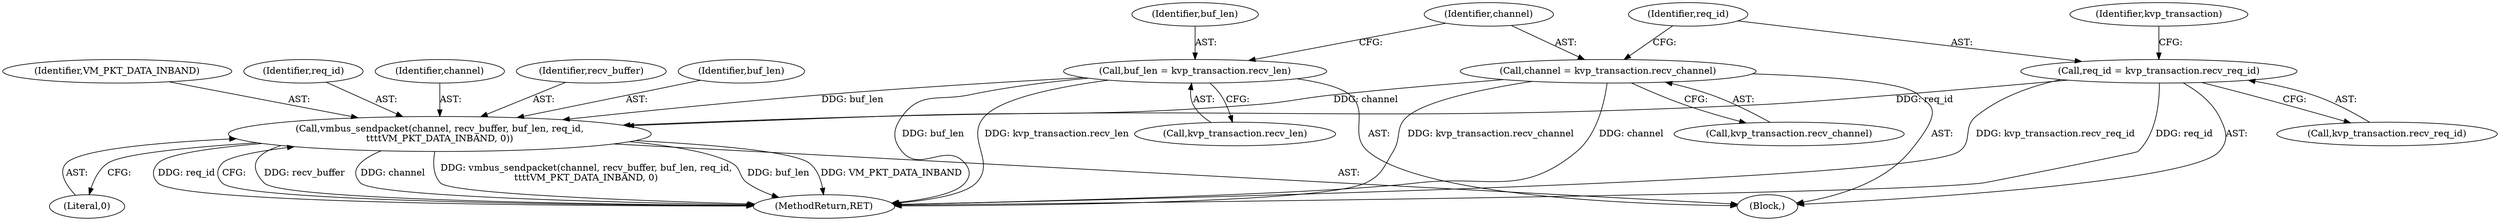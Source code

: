 digraph "0_linux_0720a06a7518c9d0c0125bd5d1f3b6264c55c3dd@API" {
"1000267" [label="(Call,vmbus_sendpacket(channel, recv_buffer, buf_len, req_id,\n\t\t\t\tVM_PKT_DATA_INBAND, 0))"];
"1000138" [label="(Call,channel = kvp_transaction.recv_channel)"];
"1000133" [label="(Call,buf_len = kvp_transaction.recv_len)"];
"1000143" [label="(Call,req_id = kvp_transaction.recv_req_id)"];
"1000133" [label="(Call,buf_len = kvp_transaction.recv_len)"];
"1000135" [label="(Call,kvp_transaction.recv_len)"];
"1000269" [label="(Identifier,recv_buffer)"];
"1000274" [label="(MethodReturn,RET)"];
"1000114" [label="(Block,)"];
"1000270" [label="(Identifier,buf_len)"];
"1000134" [label="(Identifier,buf_len)"];
"1000145" [label="(Call,kvp_transaction.recv_req_id)"];
"1000272" [label="(Identifier,VM_PKT_DATA_INBAND)"];
"1000150" [label="(Identifier,kvp_transaction)"];
"1000138" [label="(Call,channel = kvp_transaction.recv_channel)"];
"1000271" [label="(Identifier,req_id)"];
"1000268" [label="(Identifier,channel)"];
"1000143" [label="(Call,req_id = kvp_transaction.recv_req_id)"];
"1000140" [label="(Call,kvp_transaction.recv_channel)"];
"1000144" [label="(Identifier,req_id)"];
"1000273" [label="(Literal,0)"];
"1000139" [label="(Identifier,channel)"];
"1000267" [label="(Call,vmbus_sendpacket(channel, recv_buffer, buf_len, req_id,\n\t\t\t\tVM_PKT_DATA_INBAND, 0))"];
"1000267" -> "1000114"  [label="AST: "];
"1000267" -> "1000273"  [label="CFG: "];
"1000268" -> "1000267"  [label="AST: "];
"1000269" -> "1000267"  [label="AST: "];
"1000270" -> "1000267"  [label="AST: "];
"1000271" -> "1000267"  [label="AST: "];
"1000272" -> "1000267"  [label="AST: "];
"1000273" -> "1000267"  [label="AST: "];
"1000274" -> "1000267"  [label="CFG: "];
"1000267" -> "1000274"  [label="DDG: recv_buffer"];
"1000267" -> "1000274"  [label="DDG: channel"];
"1000267" -> "1000274"  [label="DDG: vmbus_sendpacket(channel, recv_buffer, buf_len, req_id,\n\t\t\t\tVM_PKT_DATA_INBAND, 0)"];
"1000267" -> "1000274"  [label="DDG: buf_len"];
"1000267" -> "1000274"  [label="DDG: VM_PKT_DATA_INBAND"];
"1000267" -> "1000274"  [label="DDG: req_id"];
"1000138" -> "1000267"  [label="DDG: channel"];
"1000133" -> "1000267"  [label="DDG: buf_len"];
"1000143" -> "1000267"  [label="DDG: req_id"];
"1000138" -> "1000114"  [label="AST: "];
"1000138" -> "1000140"  [label="CFG: "];
"1000139" -> "1000138"  [label="AST: "];
"1000140" -> "1000138"  [label="AST: "];
"1000144" -> "1000138"  [label="CFG: "];
"1000138" -> "1000274"  [label="DDG: channel"];
"1000138" -> "1000274"  [label="DDG: kvp_transaction.recv_channel"];
"1000133" -> "1000114"  [label="AST: "];
"1000133" -> "1000135"  [label="CFG: "];
"1000134" -> "1000133"  [label="AST: "];
"1000135" -> "1000133"  [label="AST: "];
"1000139" -> "1000133"  [label="CFG: "];
"1000133" -> "1000274"  [label="DDG: buf_len"];
"1000133" -> "1000274"  [label="DDG: kvp_transaction.recv_len"];
"1000143" -> "1000114"  [label="AST: "];
"1000143" -> "1000145"  [label="CFG: "];
"1000144" -> "1000143"  [label="AST: "];
"1000145" -> "1000143"  [label="AST: "];
"1000150" -> "1000143"  [label="CFG: "];
"1000143" -> "1000274"  [label="DDG: req_id"];
"1000143" -> "1000274"  [label="DDG: kvp_transaction.recv_req_id"];
}
